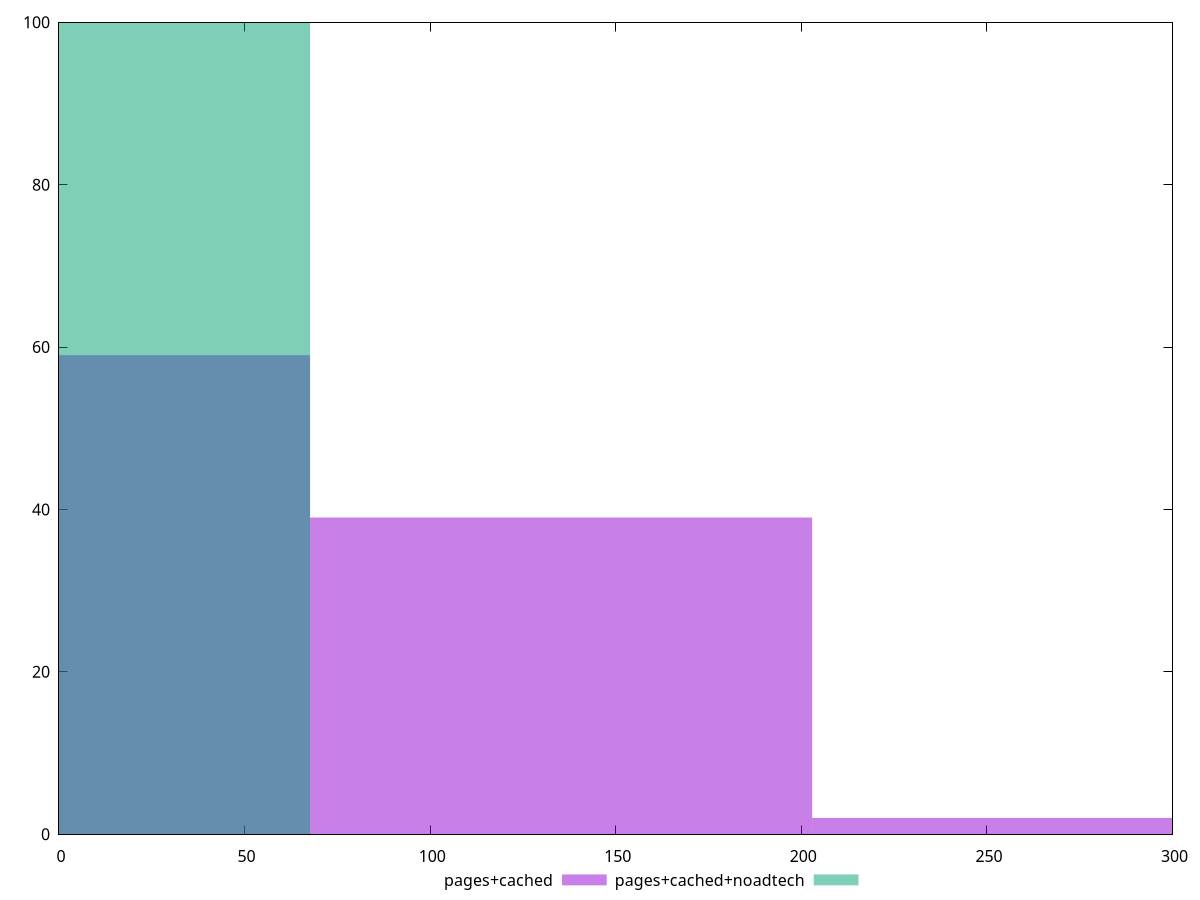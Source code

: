 reset

$pagesCached <<EOF
135.27444613122734 39
0 59
270.5488922624547 2
EOF

$pagesCachedNoadtech <<EOF
0 100
EOF

set key outside below
set boxwidth 135.27444613122734
set xrange [0:300]
set yrange [0:100]
set trange [0:100]
set style fill transparent solid 0.5 noborder
set terminal svg size 640, 500 enhanced background rgb 'white'
set output "report_00025_2021-02-22T21:38:55.199Z/unminified-javascript/comparison/histogram/1_vs_2.svg"

plot $pagesCached title "pages+cached" with boxes, \
     $pagesCachedNoadtech title "pages+cached+noadtech" with boxes

reset

